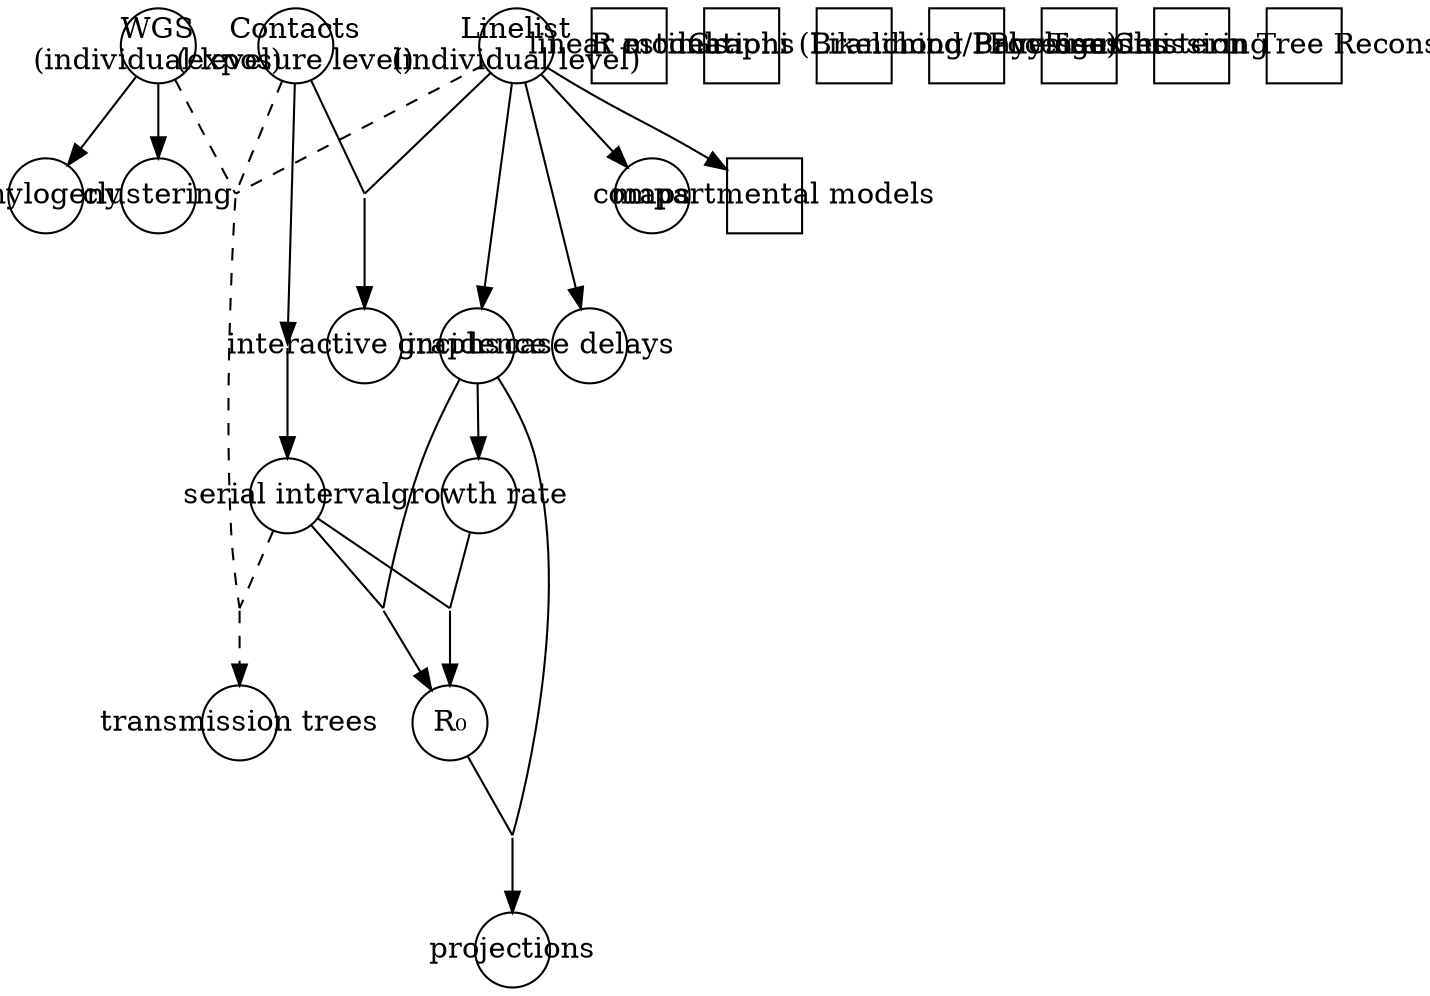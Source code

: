 digraph G {
	node[shape="circle", width=0.5, height=0.5, fixedsize=true]
		linelist[label = "Linelist\n(individual level)"];
		contacts[label = "Contacts\n(exposure level)"];
		
//	node[shape="box", style = "dashed"]
		WGS[label = "WGS\n(individual level)"];
		
//	node[shape="diamond", style="solid"]
		incidence;
		growth_rate [label = "growth rate"];
		phylogeny;
		clustering;
		case_delays [label = "case delays"];
//		paired_delays [label = "paired delays"];
		interactive_graphs [label = "interactive graphs"];
    maps;
		
//	node[shape="oval"]
		R0 [label = "R₀"]; // Reproduction number
		serial_interval [label = "serial interval"];
		// generation_time [label = "generation time"];
		transmission_trees [label = "transmission trees"];

//	node[shape="circle"]
		projections;

  // METHODS ---------------------------------------------
	node[shape = "box"]
    LM [label = "linear models"];
    Graphs;
    compartmental_models [label = "compartmental models"];
    Rest [label = "R estimationi (Likelihood/Bayesian)"];
    Branching [label = "Branching Processes"]; // estimation of Reproduction number and projections
    Phylogenies; 
    Clustering;
    TTR [label = "Transmission Tree Reconstruction"];
    // Linear Models
    // Interactive Graph Visualization	
    // Delay Distribution Fitting
    // Compartmental Models
	node[shape = "none", width = 0, height = 0, label = ""]
		GrR0; // Growth Rate to R0
		InRO; // Incidence to R0
		tPd;  // to paired delays
		tIg;  // to interactive graphs
		R0P;  // R0 to Projections
		TT1;  // to transmission trees
		TT2;  // to transmission trees
		
//	node[shape="box", style = "invis"]
//		background;

	linelist -> incidence;
	linelist -> maps;
	linelist -> compartmental_models;
	incidence -> growth_rate;

	incidence       -> InR0 [arrowhead = "none"];
        serial_interval -> InR0 [arrowhead = "none"];
	InR0            -> R0;

	growth_rate     -> GrR0 [arrowhead = "none"];
	serial_interval -> GrR0 [arrowhead = "none"];
	GrR0            -> R0;

	R0        -> R0P [arrowhead = "none"];
	incidence -> R0P [arrowhead = "none"];
	R0P       -> projections;
	
	linelist -> case_delays;

//	contacts -> tPd [arrowhead = "none"];
//	linelist -> tPd [arrowhead = "none"];
//	tPd      -> paired_delays;
	contacts -> paired_delays;
	
//	paired_delays -> generation_time;
	paired_delays -> serial_interval;

	contacts -> tIg [arrowhead = "none"];
	linelist -> tIg [arrowhead = "none"];
	tIg      -> interactive_graphs;

	
	WGS -> phylogeny;
	WGS -> clustering;

	WGS             -> TT1[ style="dashed", arrowhead="none" ];
	linelist        -> TT1[ style="dashed", arrowhead="none" ];
	contacts        -> TT1[ style="dashed", arrowhead="none" ];
	// generation_time -> TT2[ style="dashed", arrowhead="none" ];
	serial_interval -> TT2[ style="dashed", arrowhead="none" ];
	TT1             -> TT2[ style="dashed", arrowhead="none" ];
	TT2             -> transmission_trees [ style = "dashed" ];
	
	{rank = "same"; contacts, linelist, WGS}//, background}
	{rank = "same"; incidence, case_delays, paired_delays, interactive_graphs}//, background}
}


